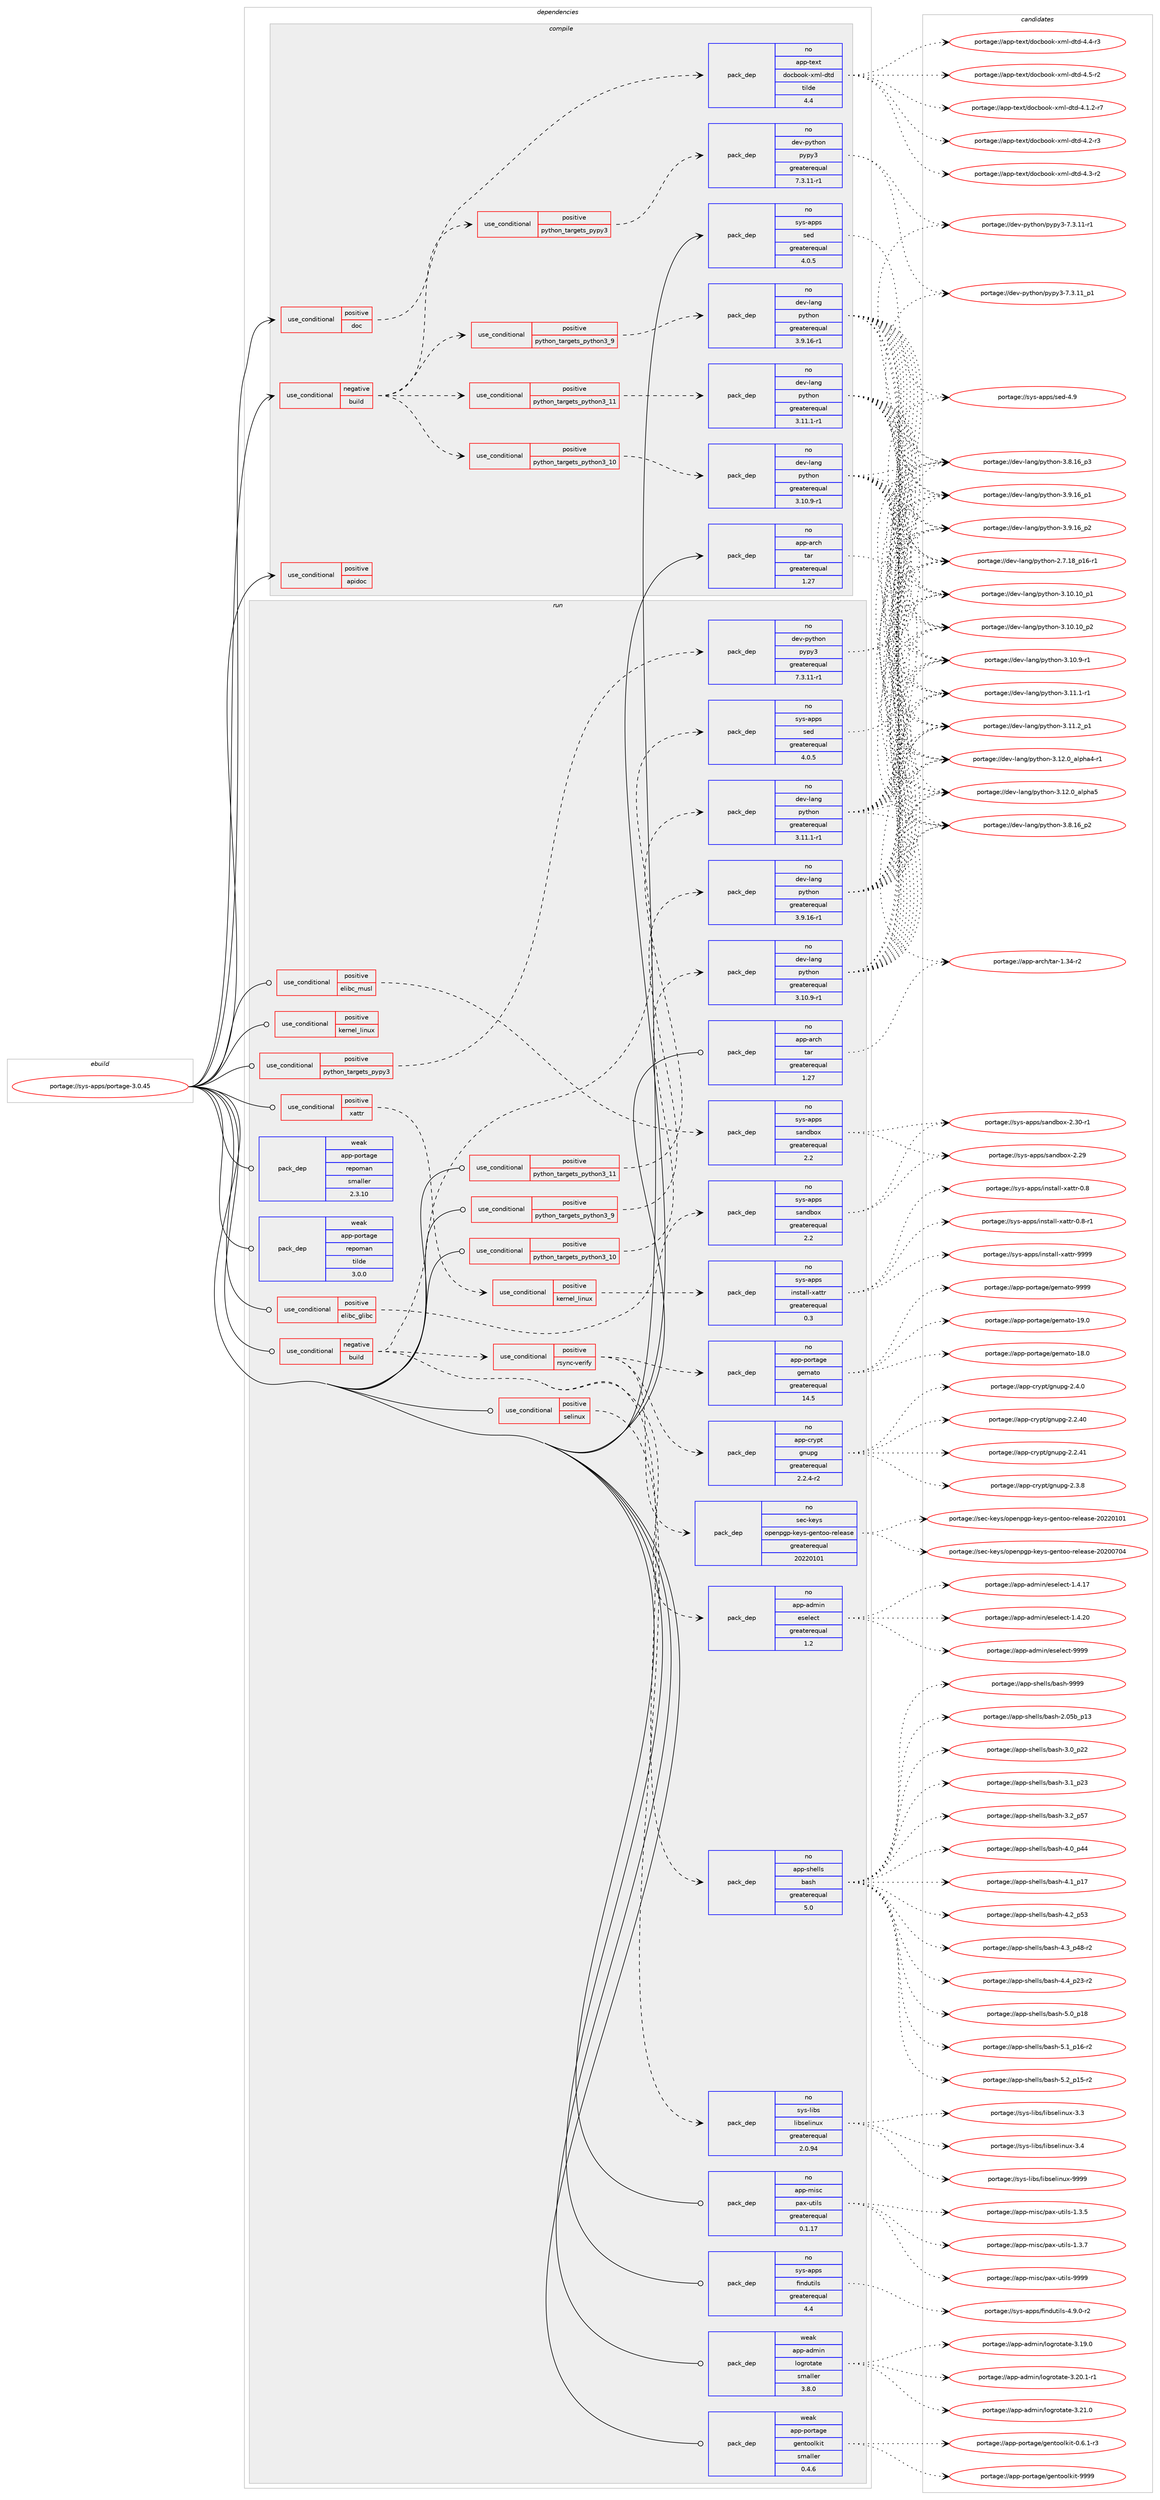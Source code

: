 digraph prolog {

# *************
# Graph options
# *************

newrank=true;
concentrate=true;
compound=true;
graph [rankdir=LR,fontname=Helvetica,fontsize=10,ranksep=1.5];#, ranksep=2.5, nodesep=0.2];
edge  [arrowhead=vee];
node  [fontname=Helvetica,fontsize=10];

# **********
# The ebuild
# **********

subgraph cluster_leftcol {
color=gray;
label=<<i>ebuild</i>>;
id [label="portage://sys-apps/portage-3.0.45", color=red, width=4, href="../sys-apps/portage-3.0.45.svg"];
}

# ****************
# The dependencies
# ****************

subgraph cluster_midcol {
color=gray;
label=<<i>dependencies</i>>;
subgraph cluster_compile {
fillcolor="#eeeeee";
style=filled;
label=<<i>compile</i>>;
subgraph cond55 {
dependency164 [label=<<TABLE BORDER="0" CELLBORDER="1" CELLSPACING="0" CELLPADDING="4"><TR><TD ROWSPAN="3" CELLPADDING="10">use_conditional</TD></TR><TR><TD>negative</TD></TR><TR><TD>build</TD></TR></TABLE>>, shape=none, color=red];
subgraph cond56 {
dependency165 [label=<<TABLE BORDER="0" CELLBORDER="1" CELLSPACING="0" CELLPADDING="4"><TR><TD ROWSPAN="3" CELLPADDING="10">use_conditional</TD></TR><TR><TD>positive</TD></TR><TR><TD>python_targets_pypy3</TD></TR></TABLE>>, shape=none, color=red];
subgraph pack109 {
dependency166 [label=<<TABLE BORDER="0" CELLBORDER="1" CELLSPACING="0" CELLPADDING="4" WIDTH="220"><TR><TD ROWSPAN="6" CELLPADDING="30">pack_dep</TD></TR><TR><TD WIDTH="110">no</TD></TR><TR><TD>dev-python</TD></TR><TR><TD>pypy3</TD></TR><TR><TD>greaterequal</TD></TR><TR><TD>7.3.11-r1</TD></TR></TABLE>>, shape=none, color=blue];
}
dependency165:e -> dependency166:w [weight=20,style="dashed",arrowhead="vee"];
}
dependency164:e -> dependency165:w [weight=20,style="dashed",arrowhead="vee"];
subgraph cond57 {
dependency167 [label=<<TABLE BORDER="0" CELLBORDER="1" CELLSPACING="0" CELLPADDING="4"><TR><TD ROWSPAN="3" CELLPADDING="10">use_conditional</TD></TR><TR><TD>positive</TD></TR><TR><TD>python_targets_python3_9</TD></TR></TABLE>>, shape=none, color=red];
subgraph pack110 {
dependency168 [label=<<TABLE BORDER="0" CELLBORDER="1" CELLSPACING="0" CELLPADDING="4" WIDTH="220"><TR><TD ROWSPAN="6" CELLPADDING="30">pack_dep</TD></TR><TR><TD WIDTH="110">no</TD></TR><TR><TD>dev-lang</TD></TR><TR><TD>python</TD></TR><TR><TD>greaterequal</TD></TR><TR><TD>3.9.16-r1</TD></TR></TABLE>>, shape=none, color=blue];
}
dependency167:e -> dependency168:w [weight=20,style="dashed",arrowhead="vee"];
}
dependency164:e -> dependency167:w [weight=20,style="dashed",arrowhead="vee"];
subgraph cond58 {
dependency169 [label=<<TABLE BORDER="0" CELLBORDER="1" CELLSPACING="0" CELLPADDING="4"><TR><TD ROWSPAN="3" CELLPADDING="10">use_conditional</TD></TR><TR><TD>positive</TD></TR><TR><TD>python_targets_python3_10</TD></TR></TABLE>>, shape=none, color=red];
subgraph pack111 {
dependency170 [label=<<TABLE BORDER="0" CELLBORDER="1" CELLSPACING="0" CELLPADDING="4" WIDTH="220"><TR><TD ROWSPAN="6" CELLPADDING="30">pack_dep</TD></TR><TR><TD WIDTH="110">no</TD></TR><TR><TD>dev-lang</TD></TR><TR><TD>python</TD></TR><TR><TD>greaterequal</TD></TR><TR><TD>3.10.9-r1</TD></TR></TABLE>>, shape=none, color=blue];
}
dependency169:e -> dependency170:w [weight=20,style="dashed",arrowhead="vee"];
}
dependency164:e -> dependency169:w [weight=20,style="dashed",arrowhead="vee"];
subgraph cond59 {
dependency171 [label=<<TABLE BORDER="0" CELLBORDER="1" CELLSPACING="0" CELLPADDING="4"><TR><TD ROWSPAN="3" CELLPADDING="10">use_conditional</TD></TR><TR><TD>positive</TD></TR><TR><TD>python_targets_python3_11</TD></TR></TABLE>>, shape=none, color=red];
subgraph pack112 {
dependency172 [label=<<TABLE BORDER="0" CELLBORDER="1" CELLSPACING="0" CELLPADDING="4" WIDTH="220"><TR><TD ROWSPAN="6" CELLPADDING="30">pack_dep</TD></TR><TR><TD WIDTH="110">no</TD></TR><TR><TD>dev-lang</TD></TR><TR><TD>python</TD></TR><TR><TD>greaterequal</TD></TR><TR><TD>3.11.1-r1</TD></TR></TABLE>>, shape=none, color=blue];
}
dependency171:e -> dependency172:w [weight=20,style="dashed",arrowhead="vee"];
}
dependency164:e -> dependency171:w [weight=20,style="dashed",arrowhead="vee"];
}
id:e -> dependency164:w [weight=20,style="solid",arrowhead="vee"];
subgraph cond60 {
dependency173 [label=<<TABLE BORDER="0" CELLBORDER="1" CELLSPACING="0" CELLPADDING="4"><TR><TD ROWSPAN="3" CELLPADDING="10">use_conditional</TD></TR><TR><TD>positive</TD></TR><TR><TD>apidoc</TD></TR></TABLE>>, shape=none, color=red];
# *** BEGIN UNKNOWN DEPENDENCY TYPE (TODO) ***
# dependency173 -> package_dependency(portage://sys-apps/portage-3.0.45,install,no,dev-python,sphinx,none,[,,],[],[use(optenable(python_targets_pypy3),negative),use(optenable(python_targets_python3_9),negative),use(optenable(python_targets_python3_10),negative),use(optenable(python_targets_python3_11),negative)])
# *** END UNKNOWN DEPENDENCY TYPE (TODO) ***

# *** BEGIN UNKNOWN DEPENDENCY TYPE (TODO) ***
# dependency173 -> package_dependency(portage://sys-apps/portage-3.0.45,install,no,dev-python,sphinx-epytext,none,[,,],[],[use(optenable(python_targets_pypy3),negative),use(optenable(python_targets_python3_9),negative),use(optenable(python_targets_python3_10),negative),use(optenable(python_targets_python3_11),negative)])
# *** END UNKNOWN DEPENDENCY TYPE (TODO) ***

}
id:e -> dependency173:w [weight=20,style="solid",arrowhead="vee"];
subgraph cond61 {
dependency174 [label=<<TABLE BORDER="0" CELLBORDER="1" CELLSPACING="0" CELLPADDING="4"><TR><TD ROWSPAN="3" CELLPADDING="10">use_conditional</TD></TR><TR><TD>positive</TD></TR><TR><TD>doc</TD></TR></TABLE>>, shape=none, color=red];
# *** BEGIN UNKNOWN DEPENDENCY TYPE (TODO) ***
# dependency174 -> package_dependency(portage://sys-apps/portage-3.0.45,install,no,app-text,xmlto,none,[,,],[],[])
# *** END UNKNOWN DEPENDENCY TYPE (TODO) ***

subgraph pack113 {
dependency175 [label=<<TABLE BORDER="0" CELLBORDER="1" CELLSPACING="0" CELLPADDING="4" WIDTH="220"><TR><TD ROWSPAN="6" CELLPADDING="30">pack_dep</TD></TR><TR><TD WIDTH="110">no</TD></TR><TR><TD>app-text</TD></TR><TR><TD>docbook-xml-dtd</TD></TR><TR><TD>tilde</TD></TR><TR><TD>4.4</TD></TR></TABLE>>, shape=none, color=blue];
}
dependency174:e -> dependency175:w [weight=20,style="dashed",arrowhead="vee"];
}
id:e -> dependency174:w [weight=20,style="solid",arrowhead="vee"];
subgraph pack114 {
dependency176 [label=<<TABLE BORDER="0" CELLBORDER="1" CELLSPACING="0" CELLPADDING="4" WIDTH="220"><TR><TD ROWSPAN="6" CELLPADDING="30">pack_dep</TD></TR><TR><TD WIDTH="110">no</TD></TR><TR><TD>app-arch</TD></TR><TR><TD>tar</TD></TR><TR><TD>greaterequal</TD></TR><TR><TD>1.27</TD></TR></TABLE>>, shape=none, color=blue];
}
id:e -> dependency176:w [weight=20,style="solid",arrowhead="vee"];
# *** BEGIN UNKNOWN DEPENDENCY TYPE (TODO) ***
# id -> package_dependency(portage://sys-apps/portage-3.0.45,install,no,dev-lang,python-exec,none,[,,],[slot(2)],[])
# *** END UNKNOWN DEPENDENCY TYPE (TODO) ***

subgraph pack115 {
dependency177 [label=<<TABLE BORDER="0" CELLBORDER="1" CELLSPACING="0" CELLPADDING="4" WIDTH="220"><TR><TD ROWSPAN="6" CELLPADDING="30">pack_dep</TD></TR><TR><TD WIDTH="110">no</TD></TR><TR><TD>sys-apps</TD></TR><TR><TD>sed</TD></TR><TR><TD>greaterequal</TD></TR><TR><TD>4.0.5</TD></TR></TABLE>>, shape=none, color=blue];
}
id:e -> dependency177:w [weight=20,style="solid",arrowhead="vee"];
# *** BEGIN UNKNOWN DEPENDENCY TYPE (TODO) ***
# id -> package_dependency(portage://sys-apps/portage-3.0.45,install,no,sys-devel,patch,none,[,,],[],[])
# *** END UNKNOWN DEPENDENCY TYPE (TODO) ***

}
subgraph cluster_compileandrun {
fillcolor="#eeeeee";
style=filled;
label=<<i>compile and run</i>>;
}
subgraph cluster_run {
fillcolor="#eeeeee";
style=filled;
label=<<i>run</i>>;
subgraph cond62 {
dependency178 [label=<<TABLE BORDER="0" CELLBORDER="1" CELLSPACING="0" CELLPADDING="4"><TR><TD ROWSPAN="3" CELLPADDING="10">use_conditional</TD></TR><TR><TD>negative</TD></TR><TR><TD>build</TD></TR></TABLE>>, shape=none, color=red];
subgraph pack116 {
dependency179 [label=<<TABLE BORDER="0" CELLBORDER="1" CELLSPACING="0" CELLPADDING="4" WIDTH="220"><TR><TD ROWSPAN="6" CELLPADDING="30">pack_dep</TD></TR><TR><TD WIDTH="110">no</TD></TR><TR><TD>sys-apps</TD></TR><TR><TD>sed</TD></TR><TR><TD>greaterequal</TD></TR><TR><TD>4.0.5</TD></TR></TABLE>>, shape=none, color=blue];
}
dependency178:e -> dependency179:w [weight=20,style="dashed",arrowhead="vee"];
subgraph pack117 {
dependency180 [label=<<TABLE BORDER="0" CELLBORDER="1" CELLSPACING="0" CELLPADDING="4" WIDTH="220"><TR><TD ROWSPAN="6" CELLPADDING="30">pack_dep</TD></TR><TR><TD WIDTH="110">no</TD></TR><TR><TD>app-shells</TD></TR><TR><TD>bash</TD></TR><TR><TD>greaterequal</TD></TR><TR><TD>5.0</TD></TR></TABLE>>, shape=none, color=blue];
}
dependency178:e -> dependency180:w [weight=20,style="dashed",arrowhead="vee"];
subgraph pack118 {
dependency181 [label=<<TABLE BORDER="0" CELLBORDER="1" CELLSPACING="0" CELLPADDING="4" WIDTH="220"><TR><TD ROWSPAN="6" CELLPADDING="30">pack_dep</TD></TR><TR><TD WIDTH="110">no</TD></TR><TR><TD>app-admin</TD></TR><TR><TD>eselect</TD></TR><TR><TD>greaterequal</TD></TR><TR><TD>1.2</TD></TR></TABLE>>, shape=none, color=blue];
}
dependency178:e -> dependency181:w [weight=20,style="dashed",arrowhead="vee"];
subgraph cond63 {
dependency182 [label=<<TABLE BORDER="0" CELLBORDER="1" CELLSPACING="0" CELLPADDING="4"><TR><TD ROWSPAN="3" CELLPADDING="10">use_conditional</TD></TR><TR><TD>positive</TD></TR><TR><TD>rsync-verify</TD></TR></TABLE>>, shape=none, color=red];
subgraph pack119 {
dependency183 [label=<<TABLE BORDER="0" CELLBORDER="1" CELLSPACING="0" CELLPADDING="4" WIDTH="220"><TR><TD ROWSPAN="6" CELLPADDING="30">pack_dep</TD></TR><TR><TD WIDTH="110">no</TD></TR><TR><TD>app-portage</TD></TR><TR><TD>gemato</TD></TR><TR><TD>greaterequal</TD></TR><TR><TD>14.5</TD></TR></TABLE>>, shape=none, color=blue];
}
dependency182:e -> dependency183:w [weight=20,style="dashed",arrowhead="vee"];
subgraph pack120 {
dependency184 [label=<<TABLE BORDER="0" CELLBORDER="1" CELLSPACING="0" CELLPADDING="4" WIDTH="220"><TR><TD ROWSPAN="6" CELLPADDING="30">pack_dep</TD></TR><TR><TD WIDTH="110">no</TD></TR><TR><TD>sec-keys</TD></TR><TR><TD>openpgp-keys-gentoo-release</TD></TR><TR><TD>greaterequal</TD></TR><TR><TD>20220101</TD></TR></TABLE>>, shape=none, color=blue];
}
dependency182:e -> dependency184:w [weight=20,style="dashed",arrowhead="vee"];
subgraph pack121 {
dependency185 [label=<<TABLE BORDER="0" CELLBORDER="1" CELLSPACING="0" CELLPADDING="4" WIDTH="220"><TR><TD ROWSPAN="6" CELLPADDING="30">pack_dep</TD></TR><TR><TD WIDTH="110">no</TD></TR><TR><TD>app-crypt</TD></TR><TR><TD>gnupg</TD></TR><TR><TD>greaterequal</TD></TR><TR><TD>2.2.4-r2</TD></TR></TABLE>>, shape=none, color=blue];
}
dependency182:e -> dependency185:w [weight=20,style="dashed",arrowhead="vee"];
}
dependency178:e -> dependency182:w [weight=20,style="dashed",arrowhead="vee"];
}
id:e -> dependency178:w [weight=20,style="solid",arrowhead="odot"];
subgraph cond64 {
dependency186 [label=<<TABLE BORDER="0" CELLBORDER="1" CELLSPACING="0" CELLPADDING="4"><TR><TD ROWSPAN="3" CELLPADDING="10">use_conditional</TD></TR><TR><TD>positive</TD></TR><TR><TD>elibc_glibc</TD></TR></TABLE>>, shape=none, color=red];
subgraph pack122 {
dependency187 [label=<<TABLE BORDER="0" CELLBORDER="1" CELLSPACING="0" CELLPADDING="4" WIDTH="220"><TR><TD ROWSPAN="6" CELLPADDING="30">pack_dep</TD></TR><TR><TD WIDTH="110">no</TD></TR><TR><TD>sys-apps</TD></TR><TR><TD>sandbox</TD></TR><TR><TD>greaterequal</TD></TR><TR><TD>2.2</TD></TR></TABLE>>, shape=none, color=blue];
}
dependency186:e -> dependency187:w [weight=20,style="dashed",arrowhead="vee"];
}
id:e -> dependency186:w [weight=20,style="solid",arrowhead="odot"];
subgraph cond65 {
dependency188 [label=<<TABLE BORDER="0" CELLBORDER="1" CELLSPACING="0" CELLPADDING="4"><TR><TD ROWSPAN="3" CELLPADDING="10">use_conditional</TD></TR><TR><TD>positive</TD></TR><TR><TD>elibc_musl</TD></TR></TABLE>>, shape=none, color=red];
subgraph pack123 {
dependency189 [label=<<TABLE BORDER="0" CELLBORDER="1" CELLSPACING="0" CELLPADDING="4" WIDTH="220"><TR><TD ROWSPAN="6" CELLPADDING="30">pack_dep</TD></TR><TR><TD WIDTH="110">no</TD></TR><TR><TD>sys-apps</TD></TR><TR><TD>sandbox</TD></TR><TR><TD>greaterequal</TD></TR><TR><TD>2.2</TD></TR></TABLE>>, shape=none, color=blue];
}
dependency188:e -> dependency189:w [weight=20,style="dashed",arrowhead="vee"];
}
id:e -> dependency188:w [weight=20,style="solid",arrowhead="odot"];
subgraph cond66 {
dependency190 [label=<<TABLE BORDER="0" CELLBORDER="1" CELLSPACING="0" CELLPADDING="4"><TR><TD ROWSPAN="3" CELLPADDING="10">use_conditional</TD></TR><TR><TD>positive</TD></TR><TR><TD>kernel_linux</TD></TR></TABLE>>, shape=none, color=red];
# *** BEGIN UNKNOWN DEPENDENCY TYPE (TODO) ***
# dependency190 -> package_dependency(portage://sys-apps/portage-3.0.45,run,no,sys-apps,util-linux,none,[,,],[],[])
# *** END UNKNOWN DEPENDENCY TYPE (TODO) ***

}
id:e -> dependency190:w [weight=20,style="solid",arrowhead="odot"];
subgraph cond67 {
dependency191 [label=<<TABLE BORDER="0" CELLBORDER="1" CELLSPACING="0" CELLPADDING="4"><TR><TD ROWSPAN="3" CELLPADDING="10">use_conditional</TD></TR><TR><TD>positive</TD></TR><TR><TD>python_targets_pypy3</TD></TR></TABLE>>, shape=none, color=red];
subgraph pack124 {
dependency192 [label=<<TABLE BORDER="0" CELLBORDER="1" CELLSPACING="0" CELLPADDING="4" WIDTH="220"><TR><TD ROWSPAN="6" CELLPADDING="30">pack_dep</TD></TR><TR><TD WIDTH="110">no</TD></TR><TR><TD>dev-python</TD></TR><TR><TD>pypy3</TD></TR><TR><TD>greaterequal</TD></TR><TR><TD>7.3.11-r1</TD></TR></TABLE>>, shape=none, color=blue];
}
dependency191:e -> dependency192:w [weight=20,style="dashed",arrowhead="vee"];
}
id:e -> dependency191:w [weight=20,style="solid",arrowhead="odot"];
subgraph cond68 {
dependency193 [label=<<TABLE BORDER="0" CELLBORDER="1" CELLSPACING="0" CELLPADDING="4"><TR><TD ROWSPAN="3" CELLPADDING="10">use_conditional</TD></TR><TR><TD>positive</TD></TR><TR><TD>python_targets_python3_10</TD></TR></TABLE>>, shape=none, color=red];
subgraph pack125 {
dependency194 [label=<<TABLE BORDER="0" CELLBORDER="1" CELLSPACING="0" CELLPADDING="4" WIDTH="220"><TR><TD ROWSPAN="6" CELLPADDING="30">pack_dep</TD></TR><TR><TD WIDTH="110">no</TD></TR><TR><TD>dev-lang</TD></TR><TR><TD>python</TD></TR><TR><TD>greaterequal</TD></TR><TR><TD>3.10.9-r1</TD></TR></TABLE>>, shape=none, color=blue];
}
dependency193:e -> dependency194:w [weight=20,style="dashed",arrowhead="vee"];
}
id:e -> dependency193:w [weight=20,style="solid",arrowhead="odot"];
subgraph cond69 {
dependency195 [label=<<TABLE BORDER="0" CELLBORDER="1" CELLSPACING="0" CELLPADDING="4"><TR><TD ROWSPAN="3" CELLPADDING="10">use_conditional</TD></TR><TR><TD>positive</TD></TR><TR><TD>python_targets_python3_11</TD></TR></TABLE>>, shape=none, color=red];
subgraph pack126 {
dependency196 [label=<<TABLE BORDER="0" CELLBORDER="1" CELLSPACING="0" CELLPADDING="4" WIDTH="220"><TR><TD ROWSPAN="6" CELLPADDING="30">pack_dep</TD></TR><TR><TD WIDTH="110">no</TD></TR><TR><TD>dev-lang</TD></TR><TR><TD>python</TD></TR><TR><TD>greaterequal</TD></TR><TR><TD>3.11.1-r1</TD></TR></TABLE>>, shape=none, color=blue];
}
dependency195:e -> dependency196:w [weight=20,style="dashed",arrowhead="vee"];
}
id:e -> dependency195:w [weight=20,style="solid",arrowhead="odot"];
subgraph cond70 {
dependency197 [label=<<TABLE BORDER="0" CELLBORDER="1" CELLSPACING="0" CELLPADDING="4"><TR><TD ROWSPAN="3" CELLPADDING="10">use_conditional</TD></TR><TR><TD>positive</TD></TR><TR><TD>python_targets_python3_9</TD></TR></TABLE>>, shape=none, color=red];
subgraph pack127 {
dependency198 [label=<<TABLE BORDER="0" CELLBORDER="1" CELLSPACING="0" CELLPADDING="4" WIDTH="220"><TR><TD ROWSPAN="6" CELLPADDING="30">pack_dep</TD></TR><TR><TD WIDTH="110">no</TD></TR><TR><TD>dev-lang</TD></TR><TR><TD>python</TD></TR><TR><TD>greaterequal</TD></TR><TR><TD>3.9.16-r1</TD></TR></TABLE>>, shape=none, color=blue];
}
dependency197:e -> dependency198:w [weight=20,style="dashed",arrowhead="vee"];
}
id:e -> dependency197:w [weight=20,style="solid",arrowhead="odot"];
subgraph cond71 {
dependency199 [label=<<TABLE BORDER="0" CELLBORDER="1" CELLSPACING="0" CELLPADDING="4"><TR><TD ROWSPAN="3" CELLPADDING="10">use_conditional</TD></TR><TR><TD>positive</TD></TR><TR><TD>selinux</TD></TR></TABLE>>, shape=none, color=red];
subgraph pack128 {
dependency200 [label=<<TABLE BORDER="0" CELLBORDER="1" CELLSPACING="0" CELLPADDING="4" WIDTH="220"><TR><TD ROWSPAN="6" CELLPADDING="30">pack_dep</TD></TR><TR><TD WIDTH="110">no</TD></TR><TR><TD>sys-libs</TD></TR><TR><TD>libselinux</TD></TR><TR><TD>greaterequal</TD></TR><TR><TD>2.0.94</TD></TR></TABLE>>, shape=none, color=blue];
}
dependency199:e -> dependency200:w [weight=20,style="dashed",arrowhead="vee"];
}
id:e -> dependency199:w [weight=20,style="solid",arrowhead="odot"];
subgraph cond72 {
dependency201 [label=<<TABLE BORDER="0" CELLBORDER="1" CELLSPACING="0" CELLPADDING="4"><TR><TD ROWSPAN="3" CELLPADDING="10">use_conditional</TD></TR><TR><TD>positive</TD></TR><TR><TD>xattr</TD></TR></TABLE>>, shape=none, color=red];
subgraph cond73 {
dependency202 [label=<<TABLE BORDER="0" CELLBORDER="1" CELLSPACING="0" CELLPADDING="4"><TR><TD ROWSPAN="3" CELLPADDING="10">use_conditional</TD></TR><TR><TD>positive</TD></TR><TR><TD>kernel_linux</TD></TR></TABLE>>, shape=none, color=red];
subgraph pack129 {
dependency203 [label=<<TABLE BORDER="0" CELLBORDER="1" CELLSPACING="0" CELLPADDING="4" WIDTH="220"><TR><TD ROWSPAN="6" CELLPADDING="30">pack_dep</TD></TR><TR><TD WIDTH="110">no</TD></TR><TR><TD>sys-apps</TD></TR><TR><TD>install-xattr</TD></TR><TR><TD>greaterequal</TD></TR><TR><TD>0.3</TD></TR></TABLE>>, shape=none, color=blue];
}
dependency202:e -> dependency203:w [weight=20,style="dashed",arrowhead="vee"];
}
dependency201:e -> dependency202:w [weight=20,style="dashed",arrowhead="vee"];
}
id:e -> dependency201:w [weight=20,style="solid",arrowhead="odot"];
# *** BEGIN UNKNOWN DEPENDENCY TYPE (TODO) ***
# id -> package_dependency(portage://sys-apps/portage-3.0.45,run,no,acct-user,portage,none,[,,],[],[])
# *** END UNKNOWN DEPENDENCY TYPE (TODO) ***

subgraph pack130 {
dependency204 [label=<<TABLE BORDER="0" CELLBORDER="1" CELLSPACING="0" CELLPADDING="4" WIDTH="220"><TR><TD ROWSPAN="6" CELLPADDING="30">pack_dep</TD></TR><TR><TD WIDTH="110">no</TD></TR><TR><TD>app-arch</TD></TR><TR><TD>tar</TD></TR><TR><TD>greaterequal</TD></TR><TR><TD>1.27</TD></TR></TABLE>>, shape=none, color=blue];
}
id:e -> dependency204:w [weight=20,style="solid",arrowhead="odot"];
# *** BEGIN UNKNOWN DEPENDENCY TYPE (TODO) ***
# id -> package_dependency(portage://sys-apps/portage-3.0.45,run,no,app-arch,zstd,none,[,,],[],[])
# *** END UNKNOWN DEPENDENCY TYPE (TODO) ***

subgraph pack131 {
dependency205 [label=<<TABLE BORDER="0" CELLBORDER="1" CELLSPACING="0" CELLPADDING="4" WIDTH="220"><TR><TD ROWSPAN="6" CELLPADDING="30">pack_dep</TD></TR><TR><TD WIDTH="110">no</TD></TR><TR><TD>app-misc</TD></TR><TR><TD>pax-utils</TD></TR><TR><TD>greaterequal</TD></TR><TR><TD>0.1.17</TD></TR></TABLE>>, shape=none, color=blue];
}
id:e -> dependency205:w [weight=20,style="solid",arrowhead="odot"];
# *** BEGIN UNKNOWN DEPENDENCY TYPE (TODO) ***
# id -> package_dependency(portage://sys-apps/portage-3.0.45,run,no,dev-lang,python-exec,none,[,,],[slot(2)],[])
# *** END UNKNOWN DEPENDENCY TYPE (TODO) ***

subgraph pack132 {
dependency206 [label=<<TABLE BORDER="0" CELLBORDER="1" CELLSPACING="0" CELLPADDING="4" WIDTH="220"><TR><TD ROWSPAN="6" CELLPADDING="30">pack_dep</TD></TR><TR><TD WIDTH="110">no</TD></TR><TR><TD>sys-apps</TD></TR><TR><TD>findutils</TD></TR><TR><TD>greaterequal</TD></TR><TR><TD>4.4</TD></TR></TABLE>>, shape=none, color=blue];
}
id:e -> dependency206:w [weight=20,style="solid",arrowhead="odot"];
subgraph pack133 {
dependency207 [label=<<TABLE BORDER="0" CELLBORDER="1" CELLSPACING="0" CELLPADDING="4" WIDTH="220"><TR><TD ROWSPAN="6" CELLPADDING="30">pack_dep</TD></TR><TR><TD WIDTH="110">weak</TD></TR><TR><TD>app-admin</TD></TR><TR><TD>logrotate</TD></TR><TR><TD>smaller</TD></TR><TR><TD>3.8.0</TD></TR></TABLE>>, shape=none, color=blue];
}
id:e -> dependency207:w [weight=20,style="solid",arrowhead="odot"];
subgraph pack134 {
dependency208 [label=<<TABLE BORDER="0" CELLBORDER="1" CELLSPACING="0" CELLPADDING="4" WIDTH="220"><TR><TD ROWSPAN="6" CELLPADDING="30">pack_dep</TD></TR><TR><TD WIDTH="110">weak</TD></TR><TR><TD>app-portage</TD></TR><TR><TD>gentoolkit</TD></TR><TR><TD>smaller</TD></TR><TR><TD>0.4.6</TD></TR></TABLE>>, shape=none, color=blue];
}
id:e -> dependency208:w [weight=20,style="solid",arrowhead="odot"];
subgraph pack135 {
dependency209 [label=<<TABLE BORDER="0" CELLBORDER="1" CELLSPACING="0" CELLPADDING="4" WIDTH="220"><TR><TD ROWSPAN="6" CELLPADDING="30">pack_dep</TD></TR><TR><TD WIDTH="110">weak</TD></TR><TR><TD>app-portage</TD></TR><TR><TD>repoman</TD></TR><TR><TD>smaller</TD></TR><TR><TD>2.3.10</TD></TR></TABLE>>, shape=none, color=blue];
}
id:e -> dependency209:w [weight=20,style="solid",arrowhead="odot"];
subgraph pack136 {
dependency210 [label=<<TABLE BORDER="0" CELLBORDER="1" CELLSPACING="0" CELLPADDING="4" WIDTH="220"><TR><TD ROWSPAN="6" CELLPADDING="30">pack_dep</TD></TR><TR><TD WIDTH="110">weak</TD></TR><TR><TD>app-portage</TD></TR><TR><TD>repoman</TD></TR><TR><TD>tilde</TD></TR><TR><TD>3.0.0</TD></TR></TABLE>>, shape=none, color=blue];
}
id:e -> dependency210:w [weight=20,style="solid",arrowhead="odot"];
}
}

# **************
# The candidates
# **************

subgraph cluster_choices {
rank=same;
color=gray;
label=<<i>candidates</i>>;

subgraph choice109 {
color=black;
nodesep=1;
choice100101118451121211161041111104711212111212151455546514649494511449 [label="portage://dev-python/pypy3-7.3.11-r1", color=red, width=4,href="../dev-python/pypy3-7.3.11-r1.svg"];
choice100101118451121211161041111104711212111212151455546514649499511249 [label="portage://dev-python/pypy3-7.3.11_p1", color=red, width=4,href="../dev-python/pypy3-7.3.11_p1.svg"];
dependency166:e -> choice100101118451121211161041111104711212111212151455546514649494511449:w [style=dotted,weight="100"];
dependency166:e -> choice100101118451121211161041111104711212111212151455546514649499511249:w [style=dotted,weight="100"];
}
subgraph choice110 {
color=black;
nodesep=1;
choice100101118451089711010347112121116104111110455046554649569511249544511449 [label="portage://dev-lang/python-2.7.18_p16-r1", color=red, width=4,href="../dev-lang/python-2.7.18_p16-r1.svg"];
choice10010111845108971101034711212111610411111045514649484649489511249 [label="portage://dev-lang/python-3.10.10_p1", color=red, width=4,href="../dev-lang/python-3.10.10_p1.svg"];
choice10010111845108971101034711212111610411111045514649484649489511250 [label="portage://dev-lang/python-3.10.10_p2", color=red, width=4,href="../dev-lang/python-3.10.10_p2.svg"];
choice100101118451089711010347112121116104111110455146494846574511449 [label="portage://dev-lang/python-3.10.9-r1", color=red, width=4,href="../dev-lang/python-3.10.9-r1.svg"];
choice100101118451089711010347112121116104111110455146494946494511449 [label="portage://dev-lang/python-3.11.1-r1", color=red, width=4,href="../dev-lang/python-3.11.1-r1.svg"];
choice100101118451089711010347112121116104111110455146494946509511249 [label="portage://dev-lang/python-3.11.2_p1", color=red, width=4,href="../dev-lang/python-3.11.2_p1.svg"];
choice10010111845108971101034711212111610411111045514649504648959710811210497524511449 [label="portage://dev-lang/python-3.12.0_alpha4-r1", color=red, width=4,href="../dev-lang/python-3.12.0_alpha4-r1.svg"];
choice1001011184510897110103471121211161041111104551464950464895971081121049753 [label="portage://dev-lang/python-3.12.0_alpha5", color=red, width=4,href="../dev-lang/python-3.12.0_alpha5.svg"];
choice100101118451089711010347112121116104111110455146564649549511250 [label="portage://dev-lang/python-3.8.16_p2", color=red, width=4,href="../dev-lang/python-3.8.16_p2.svg"];
choice100101118451089711010347112121116104111110455146564649549511251 [label="portage://dev-lang/python-3.8.16_p3", color=red, width=4,href="../dev-lang/python-3.8.16_p3.svg"];
choice100101118451089711010347112121116104111110455146574649549511249 [label="portage://dev-lang/python-3.9.16_p1", color=red, width=4,href="../dev-lang/python-3.9.16_p1.svg"];
choice100101118451089711010347112121116104111110455146574649549511250 [label="portage://dev-lang/python-3.9.16_p2", color=red, width=4,href="../dev-lang/python-3.9.16_p2.svg"];
dependency168:e -> choice100101118451089711010347112121116104111110455046554649569511249544511449:w [style=dotted,weight="100"];
dependency168:e -> choice10010111845108971101034711212111610411111045514649484649489511249:w [style=dotted,weight="100"];
dependency168:e -> choice10010111845108971101034711212111610411111045514649484649489511250:w [style=dotted,weight="100"];
dependency168:e -> choice100101118451089711010347112121116104111110455146494846574511449:w [style=dotted,weight="100"];
dependency168:e -> choice100101118451089711010347112121116104111110455146494946494511449:w [style=dotted,weight="100"];
dependency168:e -> choice100101118451089711010347112121116104111110455146494946509511249:w [style=dotted,weight="100"];
dependency168:e -> choice10010111845108971101034711212111610411111045514649504648959710811210497524511449:w [style=dotted,weight="100"];
dependency168:e -> choice1001011184510897110103471121211161041111104551464950464895971081121049753:w [style=dotted,weight="100"];
dependency168:e -> choice100101118451089711010347112121116104111110455146564649549511250:w [style=dotted,weight="100"];
dependency168:e -> choice100101118451089711010347112121116104111110455146564649549511251:w [style=dotted,weight="100"];
dependency168:e -> choice100101118451089711010347112121116104111110455146574649549511249:w [style=dotted,weight="100"];
dependency168:e -> choice100101118451089711010347112121116104111110455146574649549511250:w [style=dotted,weight="100"];
}
subgraph choice111 {
color=black;
nodesep=1;
choice100101118451089711010347112121116104111110455046554649569511249544511449 [label="portage://dev-lang/python-2.7.18_p16-r1", color=red, width=4,href="../dev-lang/python-2.7.18_p16-r1.svg"];
choice10010111845108971101034711212111610411111045514649484649489511249 [label="portage://dev-lang/python-3.10.10_p1", color=red, width=4,href="../dev-lang/python-3.10.10_p1.svg"];
choice10010111845108971101034711212111610411111045514649484649489511250 [label="portage://dev-lang/python-3.10.10_p2", color=red, width=4,href="../dev-lang/python-3.10.10_p2.svg"];
choice100101118451089711010347112121116104111110455146494846574511449 [label="portage://dev-lang/python-3.10.9-r1", color=red, width=4,href="../dev-lang/python-3.10.9-r1.svg"];
choice100101118451089711010347112121116104111110455146494946494511449 [label="portage://dev-lang/python-3.11.1-r1", color=red, width=4,href="../dev-lang/python-3.11.1-r1.svg"];
choice100101118451089711010347112121116104111110455146494946509511249 [label="portage://dev-lang/python-3.11.2_p1", color=red, width=4,href="../dev-lang/python-3.11.2_p1.svg"];
choice10010111845108971101034711212111610411111045514649504648959710811210497524511449 [label="portage://dev-lang/python-3.12.0_alpha4-r1", color=red, width=4,href="../dev-lang/python-3.12.0_alpha4-r1.svg"];
choice1001011184510897110103471121211161041111104551464950464895971081121049753 [label="portage://dev-lang/python-3.12.0_alpha5", color=red, width=4,href="../dev-lang/python-3.12.0_alpha5.svg"];
choice100101118451089711010347112121116104111110455146564649549511250 [label="portage://dev-lang/python-3.8.16_p2", color=red, width=4,href="../dev-lang/python-3.8.16_p2.svg"];
choice100101118451089711010347112121116104111110455146564649549511251 [label="portage://dev-lang/python-3.8.16_p3", color=red, width=4,href="../dev-lang/python-3.8.16_p3.svg"];
choice100101118451089711010347112121116104111110455146574649549511249 [label="portage://dev-lang/python-3.9.16_p1", color=red, width=4,href="../dev-lang/python-3.9.16_p1.svg"];
choice100101118451089711010347112121116104111110455146574649549511250 [label="portage://dev-lang/python-3.9.16_p2", color=red, width=4,href="../dev-lang/python-3.9.16_p2.svg"];
dependency170:e -> choice100101118451089711010347112121116104111110455046554649569511249544511449:w [style=dotted,weight="100"];
dependency170:e -> choice10010111845108971101034711212111610411111045514649484649489511249:w [style=dotted,weight="100"];
dependency170:e -> choice10010111845108971101034711212111610411111045514649484649489511250:w [style=dotted,weight="100"];
dependency170:e -> choice100101118451089711010347112121116104111110455146494846574511449:w [style=dotted,weight="100"];
dependency170:e -> choice100101118451089711010347112121116104111110455146494946494511449:w [style=dotted,weight="100"];
dependency170:e -> choice100101118451089711010347112121116104111110455146494946509511249:w [style=dotted,weight="100"];
dependency170:e -> choice10010111845108971101034711212111610411111045514649504648959710811210497524511449:w [style=dotted,weight="100"];
dependency170:e -> choice1001011184510897110103471121211161041111104551464950464895971081121049753:w [style=dotted,weight="100"];
dependency170:e -> choice100101118451089711010347112121116104111110455146564649549511250:w [style=dotted,weight="100"];
dependency170:e -> choice100101118451089711010347112121116104111110455146564649549511251:w [style=dotted,weight="100"];
dependency170:e -> choice100101118451089711010347112121116104111110455146574649549511249:w [style=dotted,weight="100"];
dependency170:e -> choice100101118451089711010347112121116104111110455146574649549511250:w [style=dotted,weight="100"];
}
subgraph choice112 {
color=black;
nodesep=1;
choice100101118451089711010347112121116104111110455046554649569511249544511449 [label="portage://dev-lang/python-2.7.18_p16-r1", color=red, width=4,href="../dev-lang/python-2.7.18_p16-r1.svg"];
choice10010111845108971101034711212111610411111045514649484649489511249 [label="portage://dev-lang/python-3.10.10_p1", color=red, width=4,href="../dev-lang/python-3.10.10_p1.svg"];
choice10010111845108971101034711212111610411111045514649484649489511250 [label="portage://dev-lang/python-3.10.10_p2", color=red, width=4,href="../dev-lang/python-3.10.10_p2.svg"];
choice100101118451089711010347112121116104111110455146494846574511449 [label="portage://dev-lang/python-3.10.9-r1", color=red, width=4,href="../dev-lang/python-3.10.9-r1.svg"];
choice100101118451089711010347112121116104111110455146494946494511449 [label="portage://dev-lang/python-3.11.1-r1", color=red, width=4,href="../dev-lang/python-3.11.1-r1.svg"];
choice100101118451089711010347112121116104111110455146494946509511249 [label="portage://dev-lang/python-3.11.2_p1", color=red, width=4,href="../dev-lang/python-3.11.2_p1.svg"];
choice10010111845108971101034711212111610411111045514649504648959710811210497524511449 [label="portage://dev-lang/python-3.12.0_alpha4-r1", color=red, width=4,href="../dev-lang/python-3.12.0_alpha4-r1.svg"];
choice1001011184510897110103471121211161041111104551464950464895971081121049753 [label="portage://dev-lang/python-3.12.0_alpha5", color=red, width=4,href="../dev-lang/python-3.12.0_alpha5.svg"];
choice100101118451089711010347112121116104111110455146564649549511250 [label="portage://dev-lang/python-3.8.16_p2", color=red, width=4,href="../dev-lang/python-3.8.16_p2.svg"];
choice100101118451089711010347112121116104111110455146564649549511251 [label="portage://dev-lang/python-3.8.16_p3", color=red, width=4,href="../dev-lang/python-3.8.16_p3.svg"];
choice100101118451089711010347112121116104111110455146574649549511249 [label="portage://dev-lang/python-3.9.16_p1", color=red, width=4,href="../dev-lang/python-3.9.16_p1.svg"];
choice100101118451089711010347112121116104111110455146574649549511250 [label="portage://dev-lang/python-3.9.16_p2", color=red, width=4,href="../dev-lang/python-3.9.16_p2.svg"];
dependency172:e -> choice100101118451089711010347112121116104111110455046554649569511249544511449:w [style=dotted,weight="100"];
dependency172:e -> choice10010111845108971101034711212111610411111045514649484649489511249:w [style=dotted,weight="100"];
dependency172:e -> choice10010111845108971101034711212111610411111045514649484649489511250:w [style=dotted,weight="100"];
dependency172:e -> choice100101118451089711010347112121116104111110455146494846574511449:w [style=dotted,weight="100"];
dependency172:e -> choice100101118451089711010347112121116104111110455146494946494511449:w [style=dotted,weight="100"];
dependency172:e -> choice100101118451089711010347112121116104111110455146494946509511249:w [style=dotted,weight="100"];
dependency172:e -> choice10010111845108971101034711212111610411111045514649504648959710811210497524511449:w [style=dotted,weight="100"];
dependency172:e -> choice1001011184510897110103471121211161041111104551464950464895971081121049753:w [style=dotted,weight="100"];
dependency172:e -> choice100101118451089711010347112121116104111110455146564649549511250:w [style=dotted,weight="100"];
dependency172:e -> choice100101118451089711010347112121116104111110455146564649549511251:w [style=dotted,weight="100"];
dependency172:e -> choice100101118451089711010347112121116104111110455146574649549511249:w [style=dotted,weight="100"];
dependency172:e -> choice100101118451089711010347112121116104111110455146574649549511250:w [style=dotted,weight="100"];
}
subgraph choice113 {
color=black;
nodesep=1;
choice971121124511610112011647100111999811111110745120109108451001161004552464946504511455 [label="portage://app-text/docbook-xml-dtd-4.1.2-r7", color=red, width=4,href="../app-text/docbook-xml-dtd-4.1.2-r7.svg"];
choice97112112451161011201164710011199981111111074512010910845100116100455246504511451 [label="portage://app-text/docbook-xml-dtd-4.2-r3", color=red, width=4,href="../app-text/docbook-xml-dtd-4.2-r3.svg"];
choice97112112451161011201164710011199981111111074512010910845100116100455246514511450 [label="portage://app-text/docbook-xml-dtd-4.3-r2", color=red, width=4,href="../app-text/docbook-xml-dtd-4.3-r2.svg"];
choice97112112451161011201164710011199981111111074512010910845100116100455246524511451 [label="portage://app-text/docbook-xml-dtd-4.4-r3", color=red, width=4,href="../app-text/docbook-xml-dtd-4.4-r3.svg"];
choice97112112451161011201164710011199981111111074512010910845100116100455246534511450 [label="portage://app-text/docbook-xml-dtd-4.5-r2", color=red, width=4,href="../app-text/docbook-xml-dtd-4.5-r2.svg"];
dependency175:e -> choice971121124511610112011647100111999811111110745120109108451001161004552464946504511455:w [style=dotted,weight="100"];
dependency175:e -> choice97112112451161011201164710011199981111111074512010910845100116100455246504511451:w [style=dotted,weight="100"];
dependency175:e -> choice97112112451161011201164710011199981111111074512010910845100116100455246514511450:w [style=dotted,weight="100"];
dependency175:e -> choice97112112451161011201164710011199981111111074512010910845100116100455246524511451:w [style=dotted,weight="100"];
dependency175:e -> choice97112112451161011201164710011199981111111074512010910845100116100455246534511450:w [style=dotted,weight="100"];
}
subgraph choice114 {
color=black;
nodesep=1;
choice97112112459711499104471169711445494651524511450 [label="portage://app-arch/tar-1.34-r2", color=red, width=4,href="../app-arch/tar-1.34-r2.svg"];
dependency176:e -> choice97112112459711499104471169711445494651524511450:w [style=dotted,weight="100"];
}
subgraph choice115 {
color=black;
nodesep=1;
choice11512111545971121121154711510110045524657 [label="portage://sys-apps/sed-4.9", color=red, width=4,href="../sys-apps/sed-4.9.svg"];
dependency177:e -> choice11512111545971121121154711510110045524657:w [style=dotted,weight="100"];
}
subgraph choice116 {
color=black;
nodesep=1;
choice11512111545971121121154711510110045524657 [label="portage://sys-apps/sed-4.9", color=red, width=4,href="../sys-apps/sed-4.9.svg"];
dependency179:e -> choice11512111545971121121154711510110045524657:w [style=dotted,weight="100"];
}
subgraph choice117 {
color=black;
nodesep=1;
choice9711211245115104101108108115479897115104455046485398951124951 [label="portage://app-shells/bash-2.05b_p13", color=red, width=4,href="../app-shells/bash-2.05b_p13.svg"];
choice971121124511510410110810811547989711510445514648951125050 [label="portage://app-shells/bash-3.0_p22", color=red, width=4,href="../app-shells/bash-3.0_p22.svg"];
choice971121124511510410110810811547989711510445514649951125051 [label="portage://app-shells/bash-3.1_p23", color=red, width=4,href="../app-shells/bash-3.1_p23.svg"];
choice971121124511510410110810811547989711510445514650951125355 [label="portage://app-shells/bash-3.2_p57", color=red, width=4,href="../app-shells/bash-3.2_p57.svg"];
choice971121124511510410110810811547989711510445524648951125252 [label="portage://app-shells/bash-4.0_p44", color=red, width=4,href="../app-shells/bash-4.0_p44.svg"];
choice971121124511510410110810811547989711510445524649951124955 [label="portage://app-shells/bash-4.1_p17", color=red, width=4,href="../app-shells/bash-4.1_p17.svg"];
choice971121124511510410110810811547989711510445524650951125351 [label="portage://app-shells/bash-4.2_p53", color=red, width=4,href="../app-shells/bash-4.2_p53.svg"];
choice9711211245115104101108108115479897115104455246519511252564511450 [label="portage://app-shells/bash-4.3_p48-r2", color=red, width=4,href="../app-shells/bash-4.3_p48-r2.svg"];
choice9711211245115104101108108115479897115104455246529511250514511450 [label="portage://app-shells/bash-4.4_p23-r2", color=red, width=4,href="../app-shells/bash-4.4_p23-r2.svg"];
choice971121124511510410110810811547989711510445534648951124956 [label="portage://app-shells/bash-5.0_p18", color=red, width=4,href="../app-shells/bash-5.0_p18.svg"];
choice9711211245115104101108108115479897115104455346499511249544511450 [label="portage://app-shells/bash-5.1_p16-r2", color=red, width=4,href="../app-shells/bash-5.1_p16-r2.svg"];
choice9711211245115104101108108115479897115104455346509511249534511450 [label="portage://app-shells/bash-5.2_p15-r2", color=red, width=4,href="../app-shells/bash-5.2_p15-r2.svg"];
choice97112112451151041011081081154798971151044557575757 [label="portage://app-shells/bash-9999", color=red, width=4,href="../app-shells/bash-9999.svg"];
dependency180:e -> choice9711211245115104101108108115479897115104455046485398951124951:w [style=dotted,weight="100"];
dependency180:e -> choice971121124511510410110810811547989711510445514648951125050:w [style=dotted,weight="100"];
dependency180:e -> choice971121124511510410110810811547989711510445514649951125051:w [style=dotted,weight="100"];
dependency180:e -> choice971121124511510410110810811547989711510445514650951125355:w [style=dotted,weight="100"];
dependency180:e -> choice971121124511510410110810811547989711510445524648951125252:w [style=dotted,weight="100"];
dependency180:e -> choice971121124511510410110810811547989711510445524649951124955:w [style=dotted,weight="100"];
dependency180:e -> choice971121124511510410110810811547989711510445524650951125351:w [style=dotted,weight="100"];
dependency180:e -> choice9711211245115104101108108115479897115104455246519511252564511450:w [style=dotted,weight="100"];
dependency180:e -> choice9711211245115104101108108115479897115104455246529511250514511450:w [style=dotted,weight="100"];
dependency180:e -> choice971121124511510410110810811547989711510445534648951124956:w [style=dotted,weight="100"];
dependency180:e -> choice9711211245115104101108108115479897115104455346499511249544511450:w [style=dotted,weight="100"];
dependency180:e -> choice9711211245115104101108108115479897115104455346509511249534511450:w [style=dotted,weight="100"];
dependency180:e -> choice97112112451151041011081081154798971151044557575757:w [style=dotted,weight="100"];
}
subgraph choice118 {
color=black;
nodesep=1;
choice971121124597100109105110471011151011081019911645494652464955 [label="portage://app-admin/eselect-1.4.17", color=red, width=4,href="../app-admin/eselect-1.4.17.svg"];
choice971121124597100109105110471011151011081019911645494652465048 [label="portage://app-admin/eselect-1.4.20", color=red, width=4,href="../app-admin/eselect-1.4.20.svg"];
choice97112112459710010910511047101115101108101991164557575757 [label="portage://app-admin/eselect-9999", color=red, width=4,href="../app-admin/eselect-9999.svg"];
dependency181:e -> choice971121124597100109105110471011151011081019911645494652464955:w [style=dotted,weight="100"];
dependency181:e -> choice971121124597100109105110471011151011081019911645494652465048:w [style=dotted,weight="100"];
dependency181:e -> choice97112112459710010910511047101115101108101991164557575757:w [style=dotted,weight="100"];
}
subgraph choice119 {
color=black;
nodesep=1;
choice97112112451121111141169710310147103101109971161114549564648 [label="portage://app-portage/gemato-18.0", color=red, width=4,href="../app-portage/gemato-18.0.svg"];
choice97112112451121111141169710310147103101109971161114549574648 [label="portage://app-portage/gemato-19.0", color=red, width=4,href="../app-portage/gemato-19.0.svg"];
choice97112112451121111141169710310147103101109971161114557575757 [label="portage://app-portage/gemato-9999", color=red, width=4,href="../app-portage/gemato-9999.svg"];
dependency183:e -> choice97112112451121111141169710310147103101109971161114549564648:w [style=dotted,weight="100"];
dependency183:e -> choice97112112451121111141169710310147103101109971161114549574648:w [style=dotted,weight="100"];
dependency183:e -> choice97112112451121111141169710310147103101109971161114557575757:w [style=dotted,weight="100"];
}
subgraph choice120 {
color=black;
nodesep=1;
choice11510199451071011211154711111210111011210311245107101121115451031011101161111114511410110810197115101455048504848554852 [label="portage://sec-keys/openpgp-keys-gentoo-release-20200704", color=red, width=4,href="../sec-keys/openpgp-keys-gentoo-release-20200704.svg"];
choice11510199451071011211154711111210111011210311245107101121115451031011101161111114511410110810197115101455048505048494849 [label="portage://sec-keys/openpgp-keys-gentoo-release-20220101", color=red, width=4,href="../sec-keys/openpgp-keys-gentoo-release-20220101.svg"];
dependency184:e -> choice11510199451071011211154711111210111011210311245107101121115451031011101161111114511410110810197115101455048504848554852:w [style=dotted,weight="100"];
dependency184:e -> choice11510199451071011211154711111210111011210311245107101121115451031011101161111114511410110810197115101455048505048494849:w [style=dotted,weight="100"];
}
subgraph choice121 {
color=black;
nodesep=1;
choice9711211245991141211121164710311011711210345504650465248 [label="portage://app-crypt/gnupg-2.2.40", color=red, width=4,href="../app-crypt/gnupg-2.2.40.svg"];
choice9711211245991141211121164710311011711210345504650465249 [label="portage://app-crypt/gnupg-2.2.41", color=red, width=4,href="../app-crypt/gnupg-2.2.41.svg"];
choice97112112459911412111211647103110117112103455046514656 [label="portage://app-crypt/gnupg-2.3.8", color=red, width=4,href="../app-crypt/gnupg-2.3.8.svg"];
choice97112112459911412111211647103110117112103455046524648 [label="portage://app-crypt/gnupg-2.4.0", color=red, width=4,href="../app-crypt/gnupg-2.4.0.svg"];
dependency185:e -> choice9711211245991141211121164710311011711210345504650465248:w [style=dotted,weight="100"];
dependency185:e -> choice9711211245991141211121164710311011711210345504650465249:w [style=dotted,weight="100"];
dependency185:e -> choice97112112459911412111211647103110117112103455046514656:w [style=dotted,weight="100"];
dependency185:e -> choice97112112459911412111211647103110117112103455046524648:w [style=dotted,weight="100"];
}
subgraph choice122 {
color=black;
nodesep=1;
choice11512111545971121121154711597110100981111204550465057 [label="portage://sys-apps/sandbox-2.29", color=red, width=4,href="../sys-apps/sandbox-2.29.svg"];
choice115121115459711211211547115971101009811112045504651484511449 [label="portage://sys-apps/sandbox-2.30-r1", color=red, width=4,href="../sys-apps/sandbox-2.30-r1.svg"];
dependency187:e -> choice11512111545971121121154711597110100981111204550465057:w [style=dotted,weight="100"];
dependency187:e -> choice115121115459711211211547115971101009811112045504651484511449:w [style=dotted,weight="100"];
}
subgraph choice123 {
color=black;
nodesep=1;
choice11512111545971121121154711597110100981111204550465057 [label="portage://sys-apps/sandbox-2.29", color=red, width=4,href="../sys-apps/sandbox-2.29.svg"];
choice115121115459711211211547115971101009811112045504651484511449 [label="portage://sys-apps/sandbox-2.30-r1", color=red, width=4,href="../sys-apps/sandbox-2.30-r1.svg"];
dependency189:e -> choice11512111545971121121154711597110100981111204550465057:w [style=dotted,weight="100"];
dependency189:e -> choice115121115459711211211547115971101009811112045504651484511449:w [style=dotted,weight="100"];
}
subgraph choice124 {
color=black;
nodesep=1;
choice100101118451121211161041111104711212111212151455546514649494511449 [label="portage://dev-python/pypy3-7.3.11-r1", color=red, width=4,href="../dev-python/pypy3-7.3.11-r1.svg"];
choice100101118451121211161041111104711212111212151455546514649499511249 [label="portage://dev-python/pypy3-7.3.11_p1", color=red, width=4,href="../dev-python/pypy3-7.3.11_p1.svg"];
dependency192:e -> choice100101118451121211161041111104711212111212151455546514649494511449:w [style=dotted,weight="100"];
dependency192:e -> choice100101118451121211161041111104711212111212151455546514649499511249:w [style=dotted,weight="100"];
}
subgraph choice125 {
color=black;
nodesep=1;
choice100101118451089711010347112121116104111110455046554649569511249544511449 [label="portage://dev-lang/python-2.7.18_p16-r1", color=red, width=4,href="../dev-lang/python-2.7.18_p16-r1.svg"];
choice10010111845108971101034711212111610411111045514649484649489511249 [label="portage://dev-lang/python-3.10.10_p1", color=red, width=4,href="../dev-lang/python-3.10.10_p1.svg"];
choice10010111845108971101034711212111610411111045514649484649489511250 [label="portage://dev-lang/python-3.10.10_p2", color=red, width=4,href="../dev-lang/python-3.10.10_p2.svg"];
choice100101118451089711010347112121116104111110455146494846574511449 [label="portage://dev-lang/python-3.10.9-r1", color=red, width=4,href="../dev-lang/python-3.10.9-r1.svg"];
choice100101118451089711010347112121116104111110455146494946494511449 [label="portage://dev-lang/python-3.11.1-r1", color=red, width=4,href="../dev-lang/python-3.11.1-r1.svg"];
choice100101118451089711010347112121116104111110455146494946509511249 [label="portage://dev-lang/python-3.11.2_p1", color=red, width=4,href="../dev-lang/python-3.11.2_p1.svg"];
choice10010111845108971101034711212111610411111045514649504648959710811210497524511449 [label="portage://dev-lang/python-3.12.0_alpha4-r1", color=red, width=4,href="../dev-lang/python-3.12.0_alpha4-r1.svg"];
choice1001011184510897110103471121211161041111104551464950464895971081121049753 [label="portage://dev-lang/python-3.12.0_alpha5", color=red, width=4,href="../dev-lang/python-3.12.0_alpha5.svg"];
choice100101118451089711010347112121116104111110455146564649549511250 [label="portage://dev-lang/python-3.8.16_p2", color=red, width=4,href="../dev-lang/python-3.8.16_p2.svg"];
choice100101118451089711010347112121116104111110455146564649549511251 [label="portage://dev-lang/python-3.8.16_p3", color=red, width=4,href="../dev-lang/python-3.8.16_p3.svg"];
choice100101118451089711010347112121116104111110455146574649549511249 [label="portage://dev-lang/python-3.9.16_p1", color=red, width=4,href="../dev-lang/python-3.9.16_p1.svg"];
choice100101118451089711010347112121116104111110455146574649549511250 [label="portage://dev-lang/python-3.9.16_p2", color=red, width=4,href="../dev-lang/python-3.9.16_p2.svg"];
dependency194:e -> choice100101118451089711010347112121116104111110455046554649569511249544511449:w [style=dotted,weight="100"];
dependency194:e -> choice10010111845108971101034711212111610411111045514649484649489511249:w [style=dotted,weight="100"];
dependency194:e -> choice10010111845108971101034711212111610411111045514649484649489511250:w [style=dotted,weight="100"];
dependency194:e -> choice100101118451089711010347112121116104111110455146494846574511449:w [style=dotted,weight="100"];
dependency194:e -> choice100101118451089711010347112121116104111110455146494946494511449:w [style=dotted,weight="100"];
dependency194:e -> choice100101118451089711010347112121116104111110455146494946509511249:w [style=dotted,weight="100"];
dependency194:e -> choice10010111845108971101034711212111610411111045514649504648959710811210497524511449:w [style=dotted,weight="100"];
dependency194:e -> choice1001011184510897110103471121211161041111104551464950464895971081121049753:w [style=dotted,weight="100"];
dependency194:e -> choice100101118451089711010347112121116104111110455146564649549511250:w [style=dotted,weight="100"];
dependency194:e -> choice100101118451089711010347112121116104111110455146564649549511251:w [style=dotted,weight="100"];
dependency194:e -> choice100101118451089711010347112121116104111110455146574649549511249:w [style=dotted,weight="100"];
dependency194:e -> choice100101118451089711010347112121116104111110455146574649549511250:w [style=dotted,weight="100"];
}
subgraph choice126 {
color=black;
nodesep=1;
choice100101118451089711010347112121116104111110455046554649569511249544511449 [label="portage://dev-lang/python-2.7.18_p16-r1", color=red, width=4,href="../dev-lang/python-2.7.18_p16-r1.svg"];
choice10010111845108971101034711212111610411111045514649484649489511249 [label="portage://dev-lang/python-3.10.10_p1", color=red, width=4,href="../dev-lang/python-3.10.10_p1.svg"];
choice10010111845108971101034711212111610411111045514649484649489511250 [label="portage://dev-lang/python-3.10.10_p2", color=red, width=4,href="../dev-lang/python-3.10.10_p2.svg"];
choice100101118451089711010347112121116104111110455146494846574511449 [label="portage://dev-lang/python-3.10.9-r1", color=red, width=4,href="../dev-lang/python-3.10.9-r1.svg"];
choice100101118451089711010347112121116104111110455146494946494511449 [label="portage://dev-lang/python-3.11.1-r1", color=red, width=4,href="../dev-lang/python-3.11.1-r1.svg"];
choice100101118451089711010347112121116104111110455146494946509511249 [label="portage://dev-lang/python-3.11.2_p1", color=red, width=4,href="../dev-lang/python-3.11.2_p1.svg"];
choice10010111845108971101034711212111610411111045514649504648959710811210497524511449 [label="portage://dev-lang/python-3.12.0_alpha4-r1", color=red, width=4,href="../dev-lang/python-3.12.0_alpha4-r1.svg"];
choice1001011184510897110103471121211161041111104551464950464895971081121049753 [label="portage://dev-lang/python-3.12.0_alpha5", color=red, width=4,href="../dev-lang/python-3.12.0_alpha5.svg"];
choice100101118451089711010347112121116104111110455146564649549511250 [label="portage://dev-lang/python-3.8.16_p2", color=red, width=4,href="../dev-lang/python-3.8.16_p2.svg"];
choice100101118451089711010347112121116104111110455146564649549511251 [label="portage://dev-lang/python-3.8.16_p3", color=red, width=4,href="../dev-lang/python-3.8.16_p3.svg"];
choice100101118451089711010347112121116104111110455146574649549511249 [label="portage://dev-lang/python-3.9.16_p1", color=red, width=4,href="../dev-lang/python-3.9.16_p1.svg"];
choice100101118451089711010347112121116104111110455146574649549511250 [label="portage://dev-lang/python-3.9.16_p2", color=red, width=4,href="../dev-lang/python-3.9.16_p2.svg"];
dependency196:e -> choice100101118451089711010347112121116104111110455046554649569511249544511449:w [style=dotted,weight="100"];
dependency196:e -> choice10010111845108971101034711212111610411111045514649484649489511249:w [style=dotted,weight="100"];
dependency196:e -> choice10010111845108971101034711212111610411111045514649484649489511250:w [style=dotted,weight="100"];
dependency196:e -> choice100101118451089711010347112121116104111110455146494846574511449:w [style=dotted,weight="100"];
dependency196:e -> choice100101118451089711010347112121116104111110455146494946494511449:w [style=dotted,weight="100"];
dependency196:e -> choice100101118451089711010347112121116104111110455146494946509511249:w [style=dotted,weight="100"];
dependency196:e -> choice10010111845108971101034711212111610411111045514649504648959710811210497524511449:w [style=dotted,weight="100"];
dependency196:e -> choice1001011184510897110103471121211161041111104551464950464895971081121049753:w [style=dotted,weight="100"];
dependency196:e -> choice100101118451089711010347112121116104111110455146564649549511250:w [style=dotted,weight="100"];
dependency196:e -> choice100101118451089711010347112121116104111110455146564649549511251:w [style=dotted,weight="100"];
dependency196:e -> choice100101118451089711010347112121116104111110455146574649549511249:w [style=dotted,weight="100"];
dependency196:e -> choice100101118451089711010347112121116104111110455146574649549511250:w [style=dotted,weight="100"];
}
subgraph choice127 {
color=black;
nodesep=1;
choice100101118451089711010347112121116104111110455046554649569511249544511449 [label="portage://dev-lang/python-2.7.18_p16-r1", color=red, width=4,href="../dev-lang/python-2.7.18_p16-r1.svg"];
choice10010111845108971101034711212111610411111045514649484649489511249 [label="portage://dev-lang/python-3.10.10_p1", color=red, width=4,href="../dev-lang/python-3.10.10_p1.svg"];
choice10010111845108971101034711212111610411111045514649484649489511250 [label="portage://dev-lang/python-3.10.10_p2", color=red, width=4,href="../dev-lang/python-3.10.10_p2.svg"];
choice100101118451089711010347112121116104111110455146494846574511449 [label="portage://dev-lang/python-3.10.9-r1", color=red, width=4,href="../dev-lang/python-3.10.9-r1.svg"];
choice100101118451089711010347112121116104111110455146494946494511449 [label="portage://dev-lang/python-3.11.1-r1", color=red, width=4,href="../dev-lang/python-3.11.1-r1.svg"];
choice100101118451089711010347112121116104111110455146494946509511249 [label="portage://dev-lang/python-3.11.2_p1", color=red, width=4,href="../dev-lang/python-3.11.2_p1.svg"];
choice10010111845108971101034711212111610411111045514649504648959710811210497524511449 [label="portage://dev-lang/python-3.12.0_alpha4-r1", color=red, width=4,href="../dev-lang/python-3.12.0_alpha4-r1.svg"];
choice1001011184510897110103471121211161041111104551464950464895971081121049753 [label="portage://dev-lang/python-3.12.0_alpha5", color=red, width=4,href="../dev-lang/python-3.12.0_alpha5.svg"];
choice100101118451089711010347112121116104111110455146564649549511250 [label="portage://dev-lang/python-3.8.16_p2", color=red, width=4,href="../dev-lang/python-3.8.16_p2.svg"];
choice100101118451089711010347112121116104111110455146564649549511251 [label="portage://dev-lang/python-3.8.16_p3", color=red, width=4,href="../dev-lang/python-3.8.16_p3.svg"];
choice100101118451089711010347112121116104111110455146574649549511249 [label="portage://dev-lang/python-3.9.16_p1", color=red, width=4,href="../dev-lang/python-3.9.16_p1.svg"];
choice100101118451089711010347112121116104111110455146574649549511250 [label="portage://dev-lang/python-3.9.16_p2", color=red, width=4,href="../dev-lang/python-3.9.16_p2.svg"];
dependency198:e -> choice100101118451089711010347112121116104111110455046554649569511249544511449:w [style=dotted,weight="100"];
dependency198:e -> choice10010111845108971101034711212111610411111045514649484649489511249:w [style=dotted,weight="100"];
dependency198:e -> choice10010111845108971101034711212111610411111045514649484649489511250:w [style=dotted,weight="100"];
dependency198:e -> choice100101118451089711010347112121116104111110455146494846574511449:w [style=dotted,weight="100"];
dependency198:e -> choice100101118451089711010347112121116104111110455146494946494511449:w [style=dotted,weight="100"];
dependency198:e -> choice100101118451089711010347112121116104111110455146494946509511249:w [style=dotted,weight="100"];
dependency198:e -> choice10010111845108971101034711212111610411111045514649504648959710811210497524511449:w [style=dotted,weight="100"];
dependency198:e -> choice1001011184510897110103471121211161041111104551464950464895971081121049753:w [style=dotted,weight="100"];
dependency198:e -> choice100101118451089711010347112121116104111110455146564649549511250:w [style=dotted,weight="100"];
dependency198:e -> choice100101118451089711010347112121116104111110455146564649549511251:w [style=dotted,weight="100"];
dependency198:e -> choice100101118451089711010347112121116104111110455146574649549511249:w [style=dotted,weight="100"];
dependency198:e -> choice100101118451089711010347112121116104111110455146574649549511250:w [style=dotted,weight="100"];
}
subgraph choice128 {
color=black;
nodesep=1;
choice1151211154510810598115471081059811510110810511011712045514651 [label="portage://sys-libs/libselinux-3.3", color=red, width=4,href="../sys-libs/libselinux-3.3.svg"];
choice1151211154510810598115471081059811510110810511011712045514652 [label="portage://sys-libs/libselinux-3.4", color=red, width=4,href="../sys-libs/libselinux-3.4.svg"];
choice115121115451081059811547108105981151011081051101171204557575757 [label="portage://sys-libs/libselinux-9999", color=red, width=4,href="../sys-libs/libselinux-9999.svg"];
dependency200:e -> choice1151211154510810598115471081059811510110810511011712045514651:w [style=dotted,weight="100"];
dependency200:e -> choice1151211154510810598115471081059811510110810511011712045514652:w [style=dotted,weight="100"];
dependency200:e -> choice115121115451081059811547108105981151011081051101171204557575757:w [style=dotted,weight="100"];
}
subgraph choice129 {
color=black;
nodesep=1;
choice11512111545971121121154710511011511697108108451209711611611445484656 [label="portage://sys-apps/install-xattr-0.8", color=red, width=4,href="../sys-apps/install-xattr-0.8.svg"];
choice115121115459711211211547105110115116971081084512097116116114454846564511449 [label="portage://sys-apps/install-xattr-0.8-r1", color=red, width=4,href="../sys-apps/install-xattr-0.8-r1.svg"];
choice1151211154597112112115471051101151169710810845120971161161144557575757 [label="portage://sys-apps/install-xattr-9999", color=red, width=4,href="../sys-apps/install-xattr-9999.svg"];
dependency203:e -> choice11512111545971121121154710511011511697108108451209711611611445484656:w [style=dotted,weight="100"];
dependency203:e -> choice115121115459711211211547105110115116971081084512097116116114454846564511449:w [style=dotted,weight="100"];
dependency203:e -> choice1151211154597112112115471051101151169710810845120971161161144557575757:w [style=dotted,weight="100"];
}
subgraph choice130 {
color=black;
nodesep=1;
choice97112112459711499104471169711445494651524511450 [label="portage://app-arch/tar-1.34-r2", color=red, width=4,href="../app-arch/tar-1.34-r2.svg"];
dependency204:e -> choice97112112459711499104471169711445494651524511450:w [style=dotted,weight="100"];
}
subgraph choice131 {
color=black;
nodesep=1;
choice971121124510910511599471129712045117116105108115454946514653 [label="portage://app-misc/pax-utils-1.3.5", color=red, width=4,href="../app-misc/pax-utils-1.3.5.svg"];
choice971121124510910511599471129712045117116105108115454946514655 [label="portage://app-misc/pax-utils-1.3.7", color=red, width=4,href="../app-misc/pax-utils-1.3.7.svg"];
choice9711211245109105115994711297120451171161051081154557575757 [label="portage://app-misc/pax-utils-9999", color=red, width=4,href="../app-misc/pax-utils-9999.svg"];
dependency205:e -> choice971121124510910511599471129712045117116105108115454946514653:w [style=dotted,weight="100"];
dependency205:e -> choice971121124510910511599471129712045117116105108115454946514655:w [style=dotted,weight="100"];
dependency205:e -> choice9711211245109105115994711297120451171161051081154557575757:w [style=dotted,weight="100"];
}
subgraph choice132 {
color=black;
nodesep=1;
choice1151211154597112112115471021051101001171161051081154552465746484511450 [label="portage://sys-apps/findutils-4.9.0-r2", color=red, width=4,href="../sys-apps/findutils-4.9.0-r2.svg"];
dependency206:e -> choice1151211154597112112115471021051101001171161051081154552465746484511450:w [style=dotted,weight="100"];
}
subgraph choice133 {
color=black;
nodesep=1;
choice971121124597100109105110471081111031141111169711610145514649574648 [label="portage://app-admin/logrotate-3.19.0", color=red, width=4,href="../app-admin/logrotate-3.19.0.svg"];
choice9711211245971001091051104710811110311411111697116101455146504846494511449 [label="portage://app-admin/logrotate-3.20.1-r1", color=red, width=4,href="../app-admin/logrotate-3.20.1-r1.svg"];
choice971121124597100109105110471081111031141111169711610145514650494648 [label="portage://app-admin/logrotate-3.21.0", color=red, width=4,href="../app-admin/logrotate-3.21.0.svg"];
dependency207:e -> choice971121124597100109105110471081111031141111169711610145514649574648:w [style=dotted,weight="100"];
dependency207:e -> choice9711211245971001091051104710811110311411111697116101455146504846494511449:w [style=dotted,weight="100"];
dependency207:e -> choice971121124597100109105110471081111031141111169711610145514650494648:w [style=dotted,weight="100"];
}
subgraph choice134 {
color=black;
nodesep=1;
choice971121124511211111411697103101471031011101161111111081071051164548465446494511451 [label="portage://app-portage/gentoolkit-0.6.1-r3", color=red, width=4,href="../app-portage/gentoolkit-0.6.1-r3.svg"];
choice971121124511211111411697103101471031011101161111111081071051164557575757 [label="portage://app-portage/gentoolkit-9999", color=red, width=4,href="../app-portage/gentoolkit-9999.svg"];
dependency208:e -> choice971121124511211111411697103101471031011101161111111081071051164548465446494511451:w [style=dotted,weight="100"];
dependency208:e -> choice971121124511211111411697103101471031011101161111111081071051164557575757:w [style=dotted,weight="100"];
}
subgraph choice135 {
color=black;
nodesep=1;
}
subgraph choice136 {
color=black;
nodesep=1;
}
}

}
